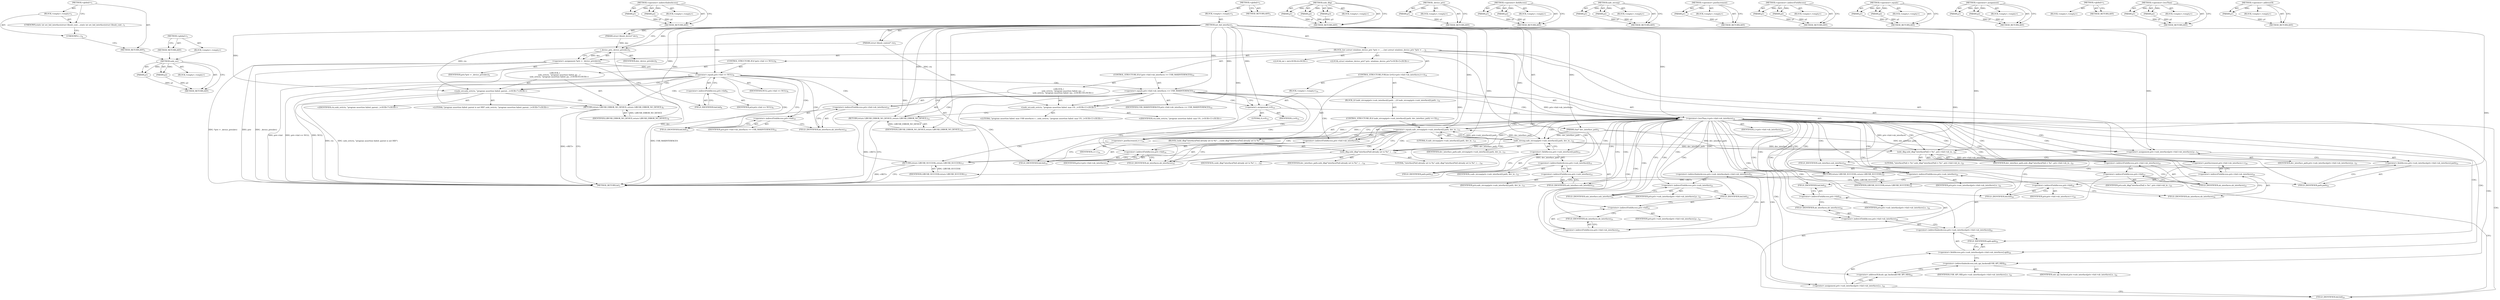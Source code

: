 digraph "&lt;global&gt;" {
vulnerable_176 [label=<(METHOD,usbi_err)>];
vulnerable_177 [label=<(PARAM,p1)>];
vulnerable_178 [label=<(PARAM,p2)>];
vulnerable_179 [label=<(BLOCK,&lt;empty&gt;,&lt;empty&gt;)>];
vulnerable_180 [label=<(METHOD_RETURN,ANY)>];
vulnerable_200 [label=<(METHOD,&lt;operator&gt;.indirectIndexAccess)>];
vulnerable_201 [label=<(PARAM,p1)>];
vulnerable_202 [label=<(PARAM,p2)>];
vulnerable_203 [label=<(BLOCK,&lt;empty&gt;,&lt;empty&gt;)>];
vulnerable_204 [label=<(METHOD_RETURN,ANY)>];
vulnerable_6 [label=<(METHOD,&lt;global&gt;)<SUB>1</SUB>>];
vulnerable_7 [label=<(BLOCK,&lt;empty&gt;,&lt;empty&gt;)<SUB>1</SUB>>];
vulnerable_8 [label=<(METHOD,set_hid_interface)<SUB>1</SUB>>];
vulnerable_9 [label=<(PARAM,struct libusb_context* ctx)<SUB>1</SUB>>];
vulnerable_10 [label=<(PARAM,struct libusb_device* dev)<SUB>1</SUB>>];
vulnerable_11 [label=<(PARAM,char* dev_interface_path)<SUB>2</SUB>>];
vulnerable_12 [label=<(BLOCK,{
	int i;
	struct windows_device_priv *priv = _...,{
	int i;
	struct windows_device_priv *priv = _...)<SUB>3</SUB>>];
vulnerable_13 [label="<(LOCAL,int i: int)<SUB>4</SUB>>"];
vulnerable_14 [label="<(LOCAL,struct windows_device_priv* priv: windows_device_priv*)<SUB>5</SUB>>"];
vulnerable_15 [label=<(&lt;operator&gt;.assignment,*priv = _device_priv(dev))<SUB>5</SUB>>];
vulnerable_16 [label=<(IDENTIFIER,priv,*priv = _device_priv(dev))<SUB>5</SUB>>];
vulnerable_17 [label=<(_device_priv,_device_priv(dev))<SUB>5</SUB>>];
vulnerable_18 [label=<(IDENTIFIER,dev,_device_priv(dev))<SUB>5</SUB>>];
vulnerable_19 [label=<(CONTROL_STRUCTURE,IF,if (priv-&gt;hid == NULL))<SUB>6</SUB>>];
vulnerable_20 [label=<(&lt;operator&gt;.equals,priv-&gt;hid == NULL)<SUB>6</SUB>>];
vulnerable_21 [label=<(&lt;operator&gt;.indirectFieldAccess,priv-&gt;hid)<SUB>6</SUB>>];
vulnerable_22 [label=<(IDENTIFIER,priv,priv-&gt;hid == NULL)<SUB>6</SUB>>];
vulnerable_23 [label=<(FIELD_IDENTIFIER,hid,hid)<SUB>6</SUB>>];
vulnerable_24 [label=<(IDENTIFIER,NULL,priv-&gt;hid == NULL)<SUB>6</SUB>>];
vulnerable_25 [label="<(BLOCK,{
		usbi_err(ctx, &quot;program assertion failed: pa...,{
		usbi_err(ctx, &quot;program assertion failed: pa...)<SUB>6</SUB>>"];
vulnerable_26 [label="<(usbi_err,usbi_err(ctx, &quot;program assertion failed: parent...)<SUB>7</SUB>>"];
vulnerable_27 [label="<(IDENTIFIER,ctx,usbi_err(ctx, &quot;program assertion failed: parent...)<SUB>7</SUB>>"];
vulnerable_28 [label="<(LITERAL,&quot;program assertion failed: parent is not HID&quot;,usbi_err(ctx, &quot;program assertion failed: parent...)<SUB>7</SUB>>"];
vulnerable_29 [label=<(RETURN,return LIBUSB_ERROR_NO_DEVICE;,return LIBUSB_ERROR_NO_DEVICE;)<SUB>8</SUB>>];
vulnerable_30 [label=<(IDENTIFIER,LIBUSB_ERROR_NO_DEVICE,return LIBUSB_ERROR_NO_DEVICE;)<SUB>8</SUB>>];
vulnerable_31 [label=<(CONTROL_STRUCTURE,IF,if (priv-&gt;hid-&gt;nb_interfaces == USB_MAXINTERFACES))<SUB>10</SUB>>];
vulnerable_32 [label=<(&lt;operator&gt;.equals,priv-&gt;hid-&gt;nb_interfaces == USB_MAXINTERFACES)<SUB>10</SUB>>];
vulnerable_33 [label=<(&lt;operator&gt;.indirectFieldAccess,priv-&gt;hid-&gt;nb_interfaces)<SUB>10</SUB>>];
vulnerable_34 [label=<(&lt;operator&gt;.indirectFieldAccess,priv-&gt;hid)<SUB>10</SUB>>];
vulnerable_35 [label=<(IDENTIFIER,priv,priv-&gt;hid-&gt;nb_interfaces == USB_MAXINTERFACES)<SUB>10</SUB>>];
vulnerable_36 [label=<(FIELD_IDENTIFIER,hid,hid)<SUB>10</SUB>>];
vulnerable_37 [label=<(FIELD_IDENTIFIER,nb_interfaces,nb_interfaces)<SUB>10</SUB>>];
vulnerable_38 [label=<(IDENTIFIER,USB_MAXINTERFACES,priv-&gt;hid-&gt;nb_interfaces == USB_MAXINTERFACES)<SUB>10</SUB>>];
vulnerable_39 [label="<(BLOCK,{
		usbi_err(ctx, &quot;program assertion failed: ma...,{
		usbi_err(ctx, &quot;program assertion failed: ma...)<SUB>10</SUB>>"];
vulnerable_40 [label="<(usbi_err,usbi_err(ctx, &quot;program assertion failed: max US...)<SUB>11</SUB>>"];
vulnerable_41 [label="<(IDENTIFIER,ctx,usbi_err(ctx, &quot;program assertion failed: max US...)<SUB>11</SUB>>"];
vulnerable_42 [label="<(LITERAL,&quot;program assertion failed: max USB interfaces r...,usbi_err(ctx, &quot;program assertion failed: max US...)<SUB>11</SUB>>"];
vulnerable_43 [label=<(RETURN,return LIBUSB_ERROR_NO_DEVICE;,return LIBUSB_ERROR_NO_DEVICE;)<SUB>12</SUB>>];
vulnerable_44 [label=<(IDENTIFIER,LIBUSB_ERROR_NO_DEVICE,return LIBUSB_ERROR_NO_DEVICE;)<SUB>12</SUB>>];
vulnerable_45 [label=<(CONTROL_STRUCTURE,FOR,for (i=0;i&lt;priv-&gt;hid-&gt;nb_interfaces;i++))<SUB>14</SUB>>];
vulnerable_46 [label=<(BLOCK,&lt;empty&gt;,&lt;empty&gt;)<SUB>14</SUB>>];
vulnerable_47 [label=<(&lt;operator&gt;.assignment,i=0)<SUB>14</SUB>>];
vulnerable_48 [label=<(IDENTIFIER,i,i=0)<SUB>14</SUB>>];
vulnerable_49 [label=<(LITERAL,0,i=0)<SUB>14</SUB>>];
vulnerable_50 [label=<(&lt;operator&gt;.lessThan,i&lt;priv-&gt;hid-&gt;nb_interfaces)<SUB>14</SUB>>];
vulnerable_51 [label=<(IDENTIFIER,i,i&lt;priv-&gt;hid-&gt;nb_interfaces)<SUB>14</SUB>>];
vulnerable_52 [label=<(&lt;operator&gt;.indirectFieldAccess,priv-&gt;hid-&gt;nb_interfaces)<SUB>14</SUB>>];
vulnerable_53 [label=<(&lt;operator&gt;.indirectFieldAccess,priv-&gt;hid)<SUB>14</SUB>>];
vulnerable_54 [label=<(IDENTIFIER,priv,i&lt;priv-&gt;hid-&gt;nb_interfaces)<SUB>14</SUB>>];
vulnerable_55 [label=<(FIELD_IDENTIFIER,hid,hid)<SUB>14</SUB>>];
vulnerable_56 [label=<(FIELD_IDENTIFIER,nb_interfaces,nb_interfaces)<SUB>14</SUB>>];
vulnerable_57 [label=<(&lt;operator&gt;.postIncrement,i++)<SUB>14</SUB>>];
vulnerable_58 [label=<(IDENTIFIER,i,i++)<SUB>14</SUB>>];
vulnerable_59 [label=<(BLOCK,{
		if (safe_strcmp(priv-&gt;usb_interface[i].path...,{
		if (safe_strcmp(priv-&gt;usb_interface[i].path...)<SUB>14</SUB>>];
vulnerable_60 [label=<(CONTROL_STRUCTURE,IF,if (safe_strcmp(priv-&gt;usb_interface[i].path, dev_interface_path) == 0))<SUB>15</SUB>>];
vulnerable_61 [label=<(&lt;operator&gt;.equals,safe_strcmp(priv-&gt;usb_interface[i].path, dev_in...)<SUB>15</SUB>>];
vulnerable_62 [label=<(safe_strcmp,safe_strcmp(priv-&gt;usb_interface[i].path, dev_in...)<SUB>15</SUB>>];
vulnerable_63 [label=<(&lt;operator&gt;.fieldAccess,priv-&gt;usb_interface[i].path)<SUB>15</SUB>>];
vulnerable_64 [label=<(&lt;operator&gt;.indirectIndexAccess,priv-&gt;usb_interface[i])<SUB>15</SUB>>];
vulnerable_65 [label=<(&lt;operator&gt;.indirectFieldAccess,priv-&gt;usb_interface)<SUB>15</SUB>>];
vulnerable_66 [label=<(IDENTIFIER,priv,safe_strcmp(priv-&gt;usb_interface[i].path, dev_in...)<SUB>15</SUB>>];
vulnerable_67 [label=<(FIELD_IDENTIFIER,usb_interface,usb_interface)<SUB>15</SUB>>];
vulnerable_68 [label=<(IDENTIFIER,i,safe_strcmp(priv-&gt;usb_interface[i].path, dev_in...)<SUB>15</SUB>>];
vulnerable_69 [label=<(FIELD_IDENTIFIER,path,path)<SUB>15</SUB>>];
vulnerable_70 [label=<(IDENTIFIER,dev_interface_path,safe_strcmp(priv-&gt;usb_interface[i].path, dev_in...)<SUB>15</SUB>>];
vulnerable_71 [label=<(LITERAL,0,safe_strcmp(priv-&gt;usb_interface[i].path, dev_in...)<SUB>15</SUB>>];
vulnerable_72 [label=<(BLOCK,{
			usbi_dbg(&quot;interface[%d] already set to %s&quot;...,{
			usbi_dbg(&quot;interface[%d] already set to %s&quot;...)<SUB>15</SUB>>];
vulnerable_73 [label=<(usbi_dbg,usbi_dbg(&quot;interface[%d] already set to %s&quot;, i, ...)<SUB>16</SUB>>];
vulnerable_74 [label=<(LITERAL,&quot;interface[%d] already set to %s&quot;,usbi_dbg(&quot;interface[%d] already set to %s&quot;, i, ...)<SUB>16</SUB>>];
vulnerable_75 [label=<(IDENTIFIER,i,usbi_dbg(&quot;interface[%d] already set to %s&quot;, i, ...)<SUB>16</SUB>>];
vulnerable_76 [label=<(IDENTIFIER,dev_interface_path,usbi_dbg(&quot;interface[%d] already set to %s&quot;, i, ...)<SUB>16</SUB>>];
vulnerable_77 [label=<(RETURN,return LIBUSB_SUCCESS;,return LIBUSB_SUCCESS;)<SUB>17</SUB>>];
vulnerable_78 [label=<(IDENTIFIER,LIBUSB_SUCCESS,return LIBUSB_SUCCESS;)<SUB>17</SUB>>];
vulnerable_79 [label=<(&lt;operator&gt;.assignment,priv-&gt;usb_interface[priv-&gt;hid-&gt;nb_interfaces].p...)<SUB>21</SUB>>];
vulnerable_80 [label=<(&lt;operator&gt;.fieldAccess,priv-&gt;usb_interface[priv-&gt;hid-&gt;nb_interfaces].path)<SUB>21</SUB>>];
vulnerable_81 [label=<(&lt;operator&gt;.indirectIndexAccess,priv-&gt;usb_interface[priv-&gt;hid-&gt;nb_interfaces])<SUB>21</SUB>>];
vulnerable_82 [label=<(&lt;operator&gt;.indirectFieldAccess,priv-&gt;usb_interface)<SUB>21</SUB>>];
vulnerable_83 [label=<(IDENTIFIER,priv,priv-&gt;usb_interface[priv-&gt;hid-&gt;nb_interfaces].p...)<SUB>21</SUB>>];
vulnerable_84 [label=<(FIELD_IDENTIFIER,usb_interface,usb_interface)<SUB>21</SUB>>];
vulnerable_85 [label=<(&lt;operator&gt;.indirectFieldAccess,priv-&gt;hid-&gt;nb_interfaces)<SUB>21</SUB>>];
vulnerable_86 [label=<(&lt;operator&gt;.indirectFieldAccess,priv-&gt;hid)<SUB>21</SUB>>];
vulnerable_87 [label=<(IDENTIFIER,priv,priv-&gt;usb_interface[priv-&gt;hid-&gt;nb_interfaces].p...)<SUB>21</SUB>>];
vulnerable_88 [label=<(FIELD_IDENTIFIER,hid,hid)<SUB>21</SUB>>];
vulnerable_89 [label=<(FIELD_IDENTIFIER,nb_interfaces,nb_interfaces)<SUB>21</SUB>>];
vulnerable_90 [label=<(FIELD_IDENTIFIER,path,path)<SUB>21</SUB>>];
vulnerable_91 [label=<(IDENTIFIER,dev_interface_path,priv-&gt;usb_interface[priv-&gt;hid-&gt;nb_interfaces].p...)<SUB>21</SUB>>];
vulnerable_92 [label=<(&lt;operator&gt;.assignment,priv-&gt;usb_interface[priv-&gt;hid-&gt;nb_interfaces].a...)<SUB>22</SUB>>];
vulnerable_93 [label=<(&lt;operator&gt;.fieldAccess,priv-&gt;usb_interface[priv-&gt;hid-&gt;nb_interfaces].apib)<SUB>22</SUB>>];
vulnerable_94 [label=<(&lt;operator&gt;.indirectIndexAccess,priv-&gt;usb_interface[priv-&gt;hid-&gt;nb_interfaces])<SUB>22</SUB>>];
vulnerable_95 [label=<(&lt;operator&gt;.indirectFieldAccess,priv-&gt;usb_interface)<SUB>22</SUB>>];
vulnerable_96 [label=<(IDENTIFIER,priv,priv-&gt;usb_interface[priv-&gt;hid-&gt;nb_interfaces].a...)<SUB>22</SUB>>];
vulnerable_97 [label=<(FIELD_IDENTIFIER,usb_interface,usb_interface)<SUB>22</SUB>>];
vulnerable_98 [label=<(&lt;operator&gt;.indirectFieldAccess,priv-&gt;hid-&gt;nb_interfaces)<SUB>22</SUB>>];
vulnerable_99 [label=<(&lt;operator&gt;.indirectFieldAccess,priv-&gt;hid)<SUB>22</SUB>>];
vulnerable_100 [label=<(IDENTIFIER,priv,priv-&gt;usb_interface[priv-&gt;hid-&gt;nb_interfaces].a...)<SUB>22</SUB>>];
vulnerable_101 [label=<(FIELD_IDENTIFIER,hid,hid)<SUB>22</SUB>>];
vulnerable_102 [label=<(FIELD_IDENTIFIER,nb_interfaces,nb_interfaces)<SUB>22</SUB>>];
vulnerable_103 [label=<(FIELD_IDENTIFIER,apib,apib)<SUB>22</SUB>>];
vulnerable_104 [label=<(&lt;operator&gt;.addressOf,&amp;usb_api_backend[USB_API_HID])<SUB>22</SUB>>];
vulnerable_105 [label=<(&lt;operator&gt;.indirectIndexAccess,usb_api_backend[USB_API_HID])<SUB>22</SUB>>];
vulnerable_106 [label=<(IDENTIFIER,usb_api_backend,priv-&gt;usb_interface[priv-&gt;hid-&gt;nb_interfaces].a...)<SUB>22</SUB>>];
vulnerable_107 [label=<(IDENTIFIER,USB_API_HID,priv-&gt;usb_interface[priv-&gt;hid-&gt;nb_interfaces].a...)<SUB>22</SUB>>];
vulnerable_108 [label=<(usbi_dbg,usbi_dbg(&quot;interface[%d] = %s&quot;, priv-&gt;hid-&gt;nb_in...)<SUB>23</SUB>>];
vulnerable_109 [label=<(LITERAL,&quot;interface[%d] = %s&quot;,usbi_dbg(&quot;interface[%d] = %s&quot;, priv-&gt;hid-&gt;nb_in...)<SUB>23</SUB>>];
vulnerable_110 [label=<(&lt;operator&gt;.indirectFieldAccess,priv-&gt;hid-&gt;nb_interfaces)<SUB>23</SUB>>];
vulnerable_111 [label=<(&lt;operator&gt;.indirectFieldAccess,priv-&gt;hid)<SUB>23</SUB>>];
vulnerable_112 [label=<(IDENTIFIER,priv,usbi_dbg(&quot;interface[%d] = %s&quot;, priv-&gt;hid-&gt;nb_in...)<SUB>23</SUB>>];
vulnerable_113 [label=<(FIELD_IDENTIFIER,hid,hid)<SUB>23</SUB>>];
vulnerable_114 [label=<(FIELD_IDENTIFIER,nb_interfaces,nb_interfaces)<SUB>23</SUB>>];
vulnerable_115 [label=<(IDENTIFIER,dev_interface_path,usbi_dbg(&quot;interface[%d] = %s&quot;, priv-&gt;hid-&gt;nb_in...)<SUB>23</SUB>>];
vulnerable_116 [label=<(&lt;operator&gt;.postIncrement,priv-&gt;hid-&gt;nb_interfaces++)<SUB>24</SUB>>];
vulnerable_117 [label=<(&lt;operator&gt;.indirectFieldAccess,priv-&gt;hid-&gt;nb_interfaces)<SUB>24</SUB>>];
vulnerable_118 [label=<(&lt;operator&gt;.indirectFieldAccess,priv-&gt;hid)<SUB>24</SUB>>];
vulnerable_119 [label=<(IDENTIFIER,priv,priv-&gt;hid-&gt;nb_interfaces++)<SUB>24</SUB>>];
vulnerable_120 [label=<(FIELD_IDENTIFIER,hid,hid)<SUB>24</SUB>>];
vulnerable_121 [label=<(FIELD_IDENTIFIER,nb_interfaces,nb_interfaces)<SUB>24</SUB>>];
vulnerable_122 [label=<(RETURN,return LIBUSB_SUCCESS;,return LIBUSB_SUCCESS;)<SUB>25</SUB>>];
vulnerable_123 [label=<(IDENTIFIER,LIBUSB_SUCCESS,return LIBUSB_SUCCESS;)<SUB>25</SUB>>];
vulnerable_124 [label=<(METHOD_RETURN,int)<SUB>1</SUB>>];
vulnerable_126 [label=<(METHOD_RETURN,ANY)<SUB>1</SUB>>];
vulnerable_205 [label=<(METHOD,usbi_dbg)>];
vulnerable_206 [label=<(PARAM,p1)>];
vulnerable_207 [label=<(PARAM,p2)>];
vulnerable_208 [label=<(PARAM,p3)>];
vulnerable_209 [label=<(BLOCK,&lt;empty&gt;,&lt;empty&gt;)>];
vulnerable_210 [label=<(METHOD_RETURN,ANY)>];
vulnerable_162 [label=<(METHOD,_device_priv)>];
vulnerable_163 [label=<(PARAM,p1)>];
vulnerable_164 [label=<(BLOCK,&lt;empty&gt;,&lt;empty&gt;)>];
vulnerable_165 [label=<(METHOD_RETURN,ANY)>];
vulnerable_195 [label=<(METHOD,&lt;operator&gt;.fieldAccess)>];
vulnerable_196 [label=<(PARAM,p1)>];
vulnerable_197 [label=<(PARAM,p2)>];
vulnerable_198 [label=<(BLOCK,&lt;empty&gt;,&lt;empty&gt;)>];
vulnerable_199 [label=<(METHOD_RETURN,ANY)>];
vulnerable_190 [label=<(METHOD,safe_strcmp)>];
vulnerable_191 [label=<(PARAM,p1)>];
vulnerable_192 [label=<(PARAM,p2)>];
vulnerable_193 [label=<(BLOCK,&lt;empty&gt;,&lt;empty&gt;)>];
vulnerable_194 [label=<(METHOD_RETURN,ANY)>];
vulnerable_186 [label=<(METHOD,&lt;operator&gt;.postIncrement)>];
vulnerable_187 [label=<(PARAM,p1)>];
vulnerable_188 [label=<(BLOCK,&lt;empty&gt;,&lt;empty&gt;)>];
vulnerable_189 [label=<(METHOD_RETURN,ANY)>];
vulnerable_171 [label=<(METHOD,&lt;operator&gt;.indirectFieldAccess)>];
vulnerable_172 [label=<(PARAM,p1)>];
vulnerable_173 [label=<(PARAM,p2)>];
vulnerable_174 [label=<(BLOCK,&lt;empty&gt;,&lt;empty&gt;)>];
vulnerable_175 [label=<(METHOD_RETURN,ANY)>];
vulnerable_166 [label=<(METHOD,&lt;operator&gt;.equals)>];
vulnerable_167 [label=<(PARAM,p1)>];
vulnerable_168 [label=<(PARAM,p2)>];
vulnerable_169 [label=<(BLOCK,&lt;empty&gt;,&lt;empty&gt;)>];
vulnerable_170 [label=<(METHOD_RETURN,ANY)>];
vulnerable_157 [label=<(METHOD,&lt;operator&gt;.assignment)>];
vulnerable_158 [label=<(PARAM,p1)>];
vulnerable_159 [label=<(PARAM,p2)>];
vulnerable_160 [label=<(BLOCK,&lt;empty&gt;,&lt;empty&gt;)>];
vulnerable_161 [label=<(METHOD_RETURN,ANY)>];
vulnerable_151 [label=<(METHOD,&lt;global&gt;)<SUB>1</SUB>>];
vulnerable_152 [label=<(BLOCK,&lt;empty&gt;,&lt;empty&gt;)>];
vulnerable_153 [label=<(METHOD_RETURN,ANY)>];
vulnerable_181 [label=<(METHOD,&lt;operator&gt;.lessThan)>];
vulnerable_182 [label=<(PARAM,p1)>];
vulnerable_183 [label=<(PARAM,p2)>];
vulnerable_184 [label=<(BLOCK,&lt;empty&gt;,&lt;empty&gt;)>];
vulnerable_185 [label=<(METHOD_RETURN,ANY)>];
vulnerable_211 [label=<(METHOD,&lt;operator&gt;.addressOf)>];
vulnerable_212 [label=<(PARAM,p1)>];
vulnerable_213 [label=<(BLOCK,&lt;empty&gt;,&lt;empty&gt;)>];
vulnerable_214 [label=<(METHOD_RETURN,ANY)>];
fixed_6 [label=<(METHOD,&lt;global&gt;)<SUB>1</SUB>>];
fixed_7 [label=<(BLOCK,&lt;empty&gt;,&lt;empty&gt;)<SUB>1</SUB>>];
fixed_8 [label=<(UNKNOWN,static int set_hid_interface(struct libusb_cont...,static int set_hid_interface(struct libusb_cont...)<SUB>1</SUB>>];
fixed_9 [label=<(UNKNOWN,},})<SUB>4</SUB>>];
fixed_10 [label=<(METHOD_RETURN,ANY)<SUB>1</SUB>>];
fixed_15 [label=<(METHOD,&lt;global&gt;)<SUB>1</SUB>>];
fixed_16 [label=<(BLOCK,&lt;empty&gt;,&lt;empty&gt;)>];
fixed_17 [label=<(METHOD_RETURN,ANY)>];
vulnerable_176 -> vulnerable_177  [key=0, label="AST: "];
vulnerable_176 -> vulnerable_177  [key=1, label="DDG: "];
vulnerable_176 -> vulnerable_179  [key=0, label="AST: "];
vulnerable_176 -> vulnerable_178  [key=0, label="AST: "];
vulnerable_176 -> vulnerable_178  [key=1, label="DDG: "];
vulnerable_176 -> vulnerable_180  [key=0, label="AST: "];
vulnerable_176 -> vulnerable_180  [key=1, label="CFG: "];
vulnerable_177 -> vulnerable_180  [key=0, label="DDG: p1"];
vulnerable_178 -> vulnerable_180  [key=0, label="DDG: p2"];
vulnerable_200 -> vulnerable_201  [key=0, label="AST: "];
vulnerable_200 -> vulnerable_201  [key=1, label="DDG: "];
vulnerable_200 -> vulnerable_203  [key=0, label="AST: "];
vulnerable_200 -> vulnerable_202  [key=0, label="AST: "];
vulnerable_200 -> vulnerable_202  [key=1, label="DDG: "];
vulnerable_200 -> vulnerable_204  [key=0, label="AST: "];
vulnerable_200 -> vulnerable_204  [key=1, label="CFG: "];
vulnerable_201 -> vulnerable_204  [key=0, label="DDG: p1"];
vulnerable_202 -> vulnerable_204  [key=0, label="DDG: p2"];
vulnerable_6 -> vulnerable_7  [key=0, label="AST: "];
vulnerable_6 -> vulnerable_126  [key=0, label="AST: "];
vulnerable_6 -> vulnerable_126  [key=1, label="CFG: "];
vulnerable_7 -> vulnerable_8  [key=0, label="AST: "];
vulnerable_8 -> vulnerable_9  [key=0, label="AST: "];
vulnerable_8 -> vulnerable_9  [key=1, label="DDG: "];
vulnerable_8 -> vulnerable_10  [key=0, label="AST: "];
vulnerable_8 -> vulnerable_10  [key=1, label="DDG: "];
vulnerable_8 -> vulnerable_11  [key=0, label="AST: "];
vulnerable_8 -> vulnerable_11  [key=1, label="DDG: "];
vulnerable_8 -> vulnerable_12  [key=0, label="AST: "];
vulnerable_8 -> vulnerable_124  [key=0, label="AST: "];
vulnerable_8 -> vulnerable_17  [key=0, label="CFG: "];
vulnerable_8 -> vulnerable_17  [key=1, label="DDG: "];
vulnerable_8 -> vulnerable_79  [key=0, label="DDG: "];
vulnerable_8 -> vulnerable_122  [key=0, label="DDG: "];
vulnerable_8 -> vulnerable_108  [key=0, label="DDG: "];
vulnerable_8 -> vulnerable_123  [key=0, label="DDG: "];
vulnerable_8 -> vulnerable_20  [key=0, label="DDG: "];
vulnerable_8 -> vulnerable_29  [key=0, label="DDG: "];
vulnerable_8 -> vulnerable_32  [key=0, label="DDG: "];
vulnerable_8 -> vulnerable_43  [key=0, label="DDG: "];
vulnerable_8 -> vulnerable_47  [key=0, label="DDG: "];
vulnerable_8 -> vulnerable_50  [key=0, label="DDG: "];
vulnerable_8 -> vulnerable_57  [key=0, label="DDG: "];
vulnerable_8 -> vulnerable_26  [key=0, label="DDG: "];
vulnerable_8 -> vulnerable_30  [key=0, label="DDG: "];
vulnerable_8 -> vulnerable_40  [key=0, label="DDG: "];
vulnerable_8 -> vulnerable_44  [key=0, label="DDG: "];
vulnerable_8 -> vulnerable_61  [key=0, label="DDG: "];
vulnerable_8 -> vulnerable_77  [key=0, label="DDG: "];
vulnerable_8 -> vulnerable_62  [key=0, label="DDG: "];
vulnerable_8 -> vulnerable_73  [key=0, label="DDG: "];
vulnerable_8 -> vulnerable_78  [key=0, label="DDG: "];
vulnerable_9 -> vulnerable_26  [key=0, label="DDG: ctx"];
vulnerable_9 -> vulnerable_40  [key=0, label="DDG: ctx"];
vulnerable_10 -> vulnerable_17  [key=0, label="DDG: dev"];
vulnerable_11 -> vulnerable_124  [key=0, label="DDG: dev_interface_path"];
vulnerable_11 -> vulnerable_79  [key=0, label="DDG: dev_interface_path"];
vulnerable_11 -> vulnerable_108  [key=0, label="DDG: dev_interface_path"];
vulnerable_11 -> vulnerable_62  [key=0, label="DDG: dev_interface_path"];
vulnerable_12 -> vulnerable_13  [key=0, label="AST: "];
vulnerable_12 -> vulnerable_14  [key=0, label="AST: "];
vulnerable_12 -> vulnerable_15  [key=0, label="AST: "];
vulnerable_12 -> vulnerable_19  [key=0, label="AST: "];
vulnerable_12 -> vulnerable_31  [key=0, label="AST: "];
vulnerable_12 -> vulnerable_45  [key=0, label="AST: "];
vulnerable_12 -> vulnerable_79  [key=0, label="AST: "];
vulnerable_12 -> vulnerable_92  [key=0, label="AST: "];
vulnerable_12 -> vulnerable_108  [key=0, label="AST: "];
vulnerable_12 -> vulnerable_116  [key=0, label="AST: "];
vulnerable_12 -> vulnerable_122  [key=0, label="AST: "];
vulnerable_15 -> vulnerable_16  [key=0, label="AST: "];
vulnerable_15 -> vulnerable_17  [key=0, label="AST: "];
vulnerable_15 -> vulnerable_23  [key=0, label="CFG: "];
vulnerable_15 -> vulnerable_124  [key=0, label="DDG: priv"];
vulnerable_15 -> vulnerable_124  [key=1, label="DDG: _device_priv(dev)"];
vulnerable_15 -> vulnerable_124  [key=2, label="DDG: *priv = _device_priv(dev)"];
vulnerable_15 -> vulnerable_20  [key=0, label="DDG: priv"];
vulnerable_17 -> vulnerable_18  [key=0, label="AST: "];
vulnerable_17 -> vulnerable_15  [key=0, label="CFG: "];
vulnerable_17 -> vulnerable_15  [key=1, label="DDG: dev"];
vulnerable_17 -> vulnerable_124  [key=0, label="DDG: dev"];
vulnerable_19 -> vulnerable_20  [key=0, label="AST: "];
vulnerable_19 -> vulnerable_25  [key=0, label="AST: "];
vulnerable_20 -> vulnerable_21  [key=0, label="AST: "];
vulnerable_20 -> vulnerable_24  [key=0, label="AST: "];
vulnerable_20 -> vulnerable_26  [key=0, label="CFG: "];
vulnerable_20 -> vulnerable_26  [key=1, label="CDG: "];
vulnerable_20 -> vulnerable_36  [key=0, label="CFG: "];
vulnerable_20 -> vulnerable_36  [key=1, label="CDG: "];
vulnerable_20 -> vulnerable_124  [key=0, label="DDG: priv-&gt;hid"];
vulnerable_20 -> vulnerable_124  [key=1, label="DDG: priv-&gt;hid == NULL"];
vulnerable_20 -> vulnerable_124  [key=2, label="DDG: NULL"];
vulnerable_20 -> vulnerable_34  [key=0, label="CDG: "];
vulnerable_20 -> vulnerable_32  [key=0, label="CDG: "];
vulnerable_20 -> vulnerable_37  [key=0, label="CDG: "];
vulnerable_20 -> vulnerable_29  [key=0, label="CDG: "];
vulnerable_20 -> vulnerable_33  [key=0, label="CDG: "];
vulnerable_21 -> vulnerable_22  [key=0, label="AST: "];
vulnerable_21 -> vulnerable_23  [key=0, label="AST: "];
vulnerable_21 -> vulnerable_20  [key=0, label="CFG: "];
vulnerable_23 -> vulnerable_21  [key=0, label="CFG: "];
vulnerable_25 -> vulnerable_26  [key=0, label="AST: "];
vulnerable_25 -> vulnerable_29  [key=0, label="AST: "];
vulnerable_26 -> vulnerable_27  [key=0, label="AST: "];
vulnerable_26 -> vulnerable_28  [key=0, label="AST: "];
vulnerable_26 -> vulnerable_29  [key=0, label="CFG: "];
vulnerable_26 -> vulnerable_124  [key=0, label="DDG: ctx"];
vulnerable_26 -> vulnerable_124  [key=1, label="DDG: usbi_err(ctx, &quot;program assertion failed: parent is not HID&quot;)"];
vulnerable_29 -> vulnerable_30  [key=0, label="AST: "];
vulnerable_29 -> vulnerable_124  [key=0, label="CFG: "];
vulnerable_29 -> vulnerable_124  [key=1, label="DDG: &lt;RET&gt;"];
vulnerable_30 -> vulnerable_29  [key=0, label="DDG: LIBUSB_ERROR_NO_DEVICE"];
vulnerable_31 -> vulnerable_32  [key=0, label="AST: "];
vulnerable_31 -> vulnerable_39  [key=0, label="AST: "];
vulnerable_32 -> vulnerable_33  [key=0, label="AST: "];
vulnerable_32 -> vulnerable_38  [key=0, label="AST: "];
vulnerable_32 -> vulnerable_40  [key=0, label="CFG: "];
vulnerable_32 -> vulnerable_40  [key=1, label="CDG: "];
vulnerable_32 -> vulnerable_47  [key=0, label="CFG: "];
vulnerable_32 -> vulnerable_47  [key=1, label="CDG: "];
vulnerable_32 -> vulnerable_124  [key=0, label="DDG: USB_MAXINTERFACES"];
vulnerable_32 -> vulnerable_50  [key=0, label="DDG: priv-&gt;hid-&gt;nb_interfaces"];
vulnerable_32 -> vulnerable_50  [key=1, label="CDG: "];
vulnerable_32 -> vulnerable_52  [key=0, label="CDG: "];
vulnerable_32 -> vulnerable_56  [key=0, label="CDG: "];
vulnerable_32 -> vulnerable_43  [key=0, label="CDG: "];
vulnerable_32 -> vulnerable_53  [key=0, label="CDG: "];
vulnerable_32 -> vulnerable_55  [key=0, label="CDG: "];
vulnerable_33 -> vulnerable_34  [key=0, label="AST: "];
vulnerable_33 -> vulnerable_37  [key=0, label="AST: "];
vulnerable_33 -> vulnerable_32  [key=0, label="CFG: "];
vulnerable_34 -> vulnerable_35  [key=0, label="AST: "];
vulnerable_34 -> vulnerable_36  [key=0, label="AST: "];
vulnerable_34 -> vulnerable_37  [key=0, label="CFG: "];
vulnerable_36 -> vulnerable_34  [key=0, label="CFG: "];
vulnerable_37 -> vulnerable_33  [key=0, label="CFG: "];
vulnerable_39 -> vulnerable_40  [key=0, label="AST: "];
vulnerable_39 -> vulnerable_43  [key=0, label="AST: "];
vulnerable_40 -> vulnerable_41  [key=0, label="AST: "];
vulnerable_40 -> vulnerable_42  [key=0, label="AST: "];
vulnerable_40 -> vulnerable_43  [key=0, label="CFG: "];
vulnerable_43 -> vulnerable_44  [key=0, label="AST: "];
vulnerable_43 -> vulnerable_124  [key=0, label="CFG: "];
vulnerable_43 -> vulnerable_124  [key=1, label="DDG: &lt;RET&gt;"];
vulnerable_44 -> vulnerable_43  [key=0, label="DDG: LIBUSB_ERROR_NO_DEVICE"];
vulnerable_45 -> vulnerable_46  [key=0, label="AST: "];
vulnerable_45 -> vulnerable_50  [key=0, label="AST: "];
vulnerable_45 -> vulnerable_57  [key=0, label="AST: "];
vulnerable_45 -> vulnerable_59  [key=0, label="AST: "];
vulnerable_46 -> vulnerable_47  [key=0, label="AST: "];
vulnerable_47 -> vulnerable_48  [key=0, label="AST: "];
vulnerable_47 -> vulnerable_49  [key=0, label="AST: "];
vulnerable_47 -> vulnerable_55  [key=0, label="CFG: "];
vulnerable_47 -> vulnerable_50  [key=0, label="DDG: i"];
vulnerable_50 -> vulnerable_51  [key=0, label="AST: "];
vulnerable_50 -> vulnerable_52  [key=0, label="AST: "];
vulnerable_50 -> vulnerable_67  [key=0, label="CFG: "];
vulnerable_50 -> vulnerable_67  [key=1, label="CDG: "];
vulnerable_50 -> vulnerable_84  [key=0, label="CFG: "];
vulnerable_50 -> vulnerable_84  [key=1, label="CDG: "];
vulnerable_50 -> vulnerable_108  [key=0, label="DDG: priv-&gt;hid-&gt;nb_interfaces"];
vulnerable_50 -> vulnerable_108  [key=1, label="CDG: "];
vulnerable_50 -> vulnerable_57  [key=0, label="DDG: i"];
vulnerable_50 -> vulnerable_73  [key=0, label="DDG: i"];
vulnerable_50 -> vulnerable_94  [key=0, label="CDG: "];
vulnerable_50 -> vulnerable_64  [key=0, label="CDG: "];
vulnerable_50 -> vulnerable_89  [key=0, label="CDG: "];
vulnerable_50 -> vulnerable_98  [key=0, label="CDG: "];
vulnerable_50 -> vulnerable_120  [key=0, label="CDG: "];
vulnerable_50 -> vulnerable_113  [key=0, label="CDG: "];
vulnerable_50 -> vulnerable_116  [key=0, label="CDG: "];
vulnerable_50 -> vulnerable_122  [key=0, label="CDG: "];
vulnerable_50 -> vulnerable_99  [key=0, label="CDG: "];
vulnerable_50 -> vulnerable_81  [key=0, label="CDG: "];
vulnerable_50 -> vulnerable_102  [key=0, label="CDG: "];
vulnerable_50 -> vulnerable_114  [key=0, label="CDG: "];
vulnerable_50 -> vulnerable_85  [key=0, label="CDG: "];
vulnerable_50 -> vulnerable_103  [key=0, label="CDG: "];
vulnerable_50 -> vulnerable_69  [key=0, label="CDG: "];
vulnerable_50 -> vulnerable_104  [key=0, label="CDG: "];
vulnerable_50 -> vulnerable_121  [key=0, label="CDG: "];
vulnerable_50 -> vulnerable_95  [key=0, label="CDG: "];
vulnerable_50 -> vulnerable_92  [key=0, label="CDG: "];
vulnerable_50 -> vulnerable_65  [key=0, label="CDG: "];
vulnerable_50 -> vulnerable_97  [key=0, label="CDG: "];
vulnerable_50 -> vulnerable_82  [key=0, label="CDG: "];
vulnerable_50 -> vulnerable_93  [key=0, label="CDG: "];
vulnerable_50 -> vulnerable_101  [key=0, label="CDG: "];
vulnerable_50 -> vulnerable_90  [key=0, label="CDG: "];
vulnerable_50 -> vulnerable_79  [key=0, label="CDG: "];
vulnerable_50 -> vulnerable_80  [key=0, label="CDG: "];
vulnerable_50 -> vulnerable_61  [key=0, label="CDG: "];
vulnerable_50 -> vulnerable_105  [key=0, label="CDG: "];
vulnerable_50 -> vulnerable_118  [key=0, label="CDG: "];
vulnerable_50 -> vulnerable_88  [key=0, label="CDG: "];
vulnerable_50 -> vulnerable_110  [key=0, label="CDG: "];
vulnerable_50 -> vulnerable_117  [key=0, label="CDG: "];
vulnerable_50 -> vulnerable_63  [key=0, label="CDG: "];
vulnerable_50 -> vulnerable_111  [key=0, label="CDG: "];
vulnerable_50 -> vulnerable_62  [key=0, label="CDG: "];
vulnerable_50 -> vulnerable_86  [key=0, label="CDG: "];
vulnerable_52 -> vulnerable_53  [key=0, label="AST: "];
vulnerable_52 -> vulnerable_56  [key=0, label="AST: "];
vulnerable_52 -> vulnerable_50  [key=0, label="CFG: "];
vulnerable_53 -> vulnerable_54  [key=0, label="AST: "];
vulnerable_53 -> vulnerable_55  [key=0, label="AST: "];
vulnerable_53 -> vulnerable_56  [key=0, label="CFG: "];
vulnerable_55 -> vulnerable_53  [key=0, label="CFG: "];
vulnerable_56 -> vulnerable_52  [key=0, label="CFG: "];
vulnerable_57 -> vulnerable_58  [key=0, label="AST: "];
vulnerable_57 -> vulnerable_55  [key=0, label="CFG: "];
vulnerable_57 -> vulnerable_50  [key=0, label="DDG: i"];
vulnerable_59 -> vulnerable_60  [key=0, label="AST: "];
vulnerable_60 -> vulnerable_61  [key=0, label="AST: "];
vulnerable_60 -> vulnerable_72  [key=0, label="AST: "];
vulnerable_61 -> vulnerable_62  [key=0, label="AST: "];
vulnerable_61 -> vulnerable_71  [key=0, label="AST: "];
vulnerable_61 -> vulnerable_73  [key=0, label="CFG: "];
vulnerable_61 -> vulnerable_73  [key=1, label="CDG: "];
vulnerable_61 -> vulnerable_57  [key=0, label="CFG: "];
vulnerable_61 -> vulnerable_57  [key=1, label="CDG: "];
vulnerable_61 -> vulnerable_77  [key=0, label="CDG: "];
vulnerable_61 -> vulnerable_52  [key=0, label="CDG: "];
vulnerable_61 -> vulnerable_56  [key=0, label="CDG: "];
vulnerable_61 -> vulnerable_50  [key=0, label="CDG: "];
vulnerable_61 -> vulnerable_53  [key=0, label="CDG: "];
vulnerable_61 -> vulnerable_55  [key=0, label="CDG: "];
vulnerable_62 -> vulnerable_63  [key=0, label="AST: "];
vulnerable_62 -> vulnerable_70  [key=0, label="AST: "];
vulnerable_62 -> vulnerable_61  [key=0, label="CFG: "];
vulnerable_62 -> vulnerable_61  [key=1, label="DDG: priv-&gt;usb_interface[i].path"];
vulnerable_62 -> vulnerable_61  [key=2, label="DDG: dev_interface_path"];
vulnerable_62 -> vulnerable_79  [key=0, label="DDG: dev_interface_path"];
vulnerable_62 -> vulnerable_108  [key=0, label="DDG: dev_interface_path"];
vulnerable_62 -> vulnerable_73  [key=0, label="DDG: dev_interface_path"];
vulnerable_63 -> vulnerable_64  [key=0, label="AST: "];
vulnerable_63 -> vulnerable_69  [key=0, label="AST: "];
vulnerable_63 -> vulnerable_62  [key=0, label="CFG: "];
vulnerable_64 -> vulnerable_65  [key=0, label="AST: "];
vulnerable_64 -> vulnerable_68  [key=0, label="AST: "];
vulnerable_64 -> vulnerable_69  [key=0, label="CFG: "];
vulnerable_65 -> vulnerable_66  [key=0, label="AST: "];
vulnerable_65 -> vulnerable_67  [key=0, label="AST: "];
vulnerable_65 -> vulnerable_64  [key=0, label="CFG: "];
vulnerable_67 -> vulnerable_65  [key=0, label="CFG: "];
vulnerable_69 -> vulnerable_63  [key=0, label="CFG: "];
vulnerable_72 -> vulnerable_73  [key=0, label="AST: "];
vulnerable_72 -> vulnerable_77  [key=0, label="AST: "];
vulnerable_73 -> vulnerable_74  [key=0, label="AST: "];
vulnerable_73 -> vulnerable_75  [key=0, label="AST: "];
vulnerable_73 -> vulnerable_76  [key=0, label="AST: "];
vulnerable_73 -> vulnerable_77  [key=0, label="CFG: "];
vulnerable_77 -> vulnerable_78  [key=0, label="AST: "];
vulnerable_77 -> vulnerable_124  [key=0, label="CFG: "];
vulnerable_77 -> vulnerable_124  [key=1, label="DDG: &lt;RET&gt;"];
vulnerable_78 -> vulnerable_77  [key=0, label="DDG: LIBUSB_SUCCESS"];
vulnerable_79 -> vulnerable_80  [key=0, label="AST: "];
vulnerable_79 -> vulnerable_91  [key=0, label="AST: "];
vulnerable_79 -> vulnerable_97  [key=0, label="CFG: "];
vulnerable_80 -> vulnerable_81  [key=0, label="AST: "];
vulnerable_80 -> vulnerable_90  [key=0, label="AST: "];
vulnerable_80 -> vulnerable_79  [key=0, label="CFG: "];
vulnerable_81 -> vulnerable_82  [key=0, label="AST: "];
vulnerable_81 -> vulnerable_85  [key=0, label="AST: "];
vulnerable_81 -> vulnerable_90  [key=0, label="CFG: "];
vulnerable_82 -> vulnerable_83  [key=0, label="AST: "];
vulnerable_82 -> vulnerable_84  [key=0, label="AST: "];
vulnerable_82 -> vulnerable_88  [key=0, label="CFG: "];
vulnerable_84 -> vulnerable_82  [key=0, label="CFG: "];
vulnerable_85 -> vulnerable_86  [key=0, label="AST: "];
vulnerable_85 -> vulnerable_89  [key=0, label="AST: "];
vulnerable_85 -> vulnerable_81  [key=0, label="CFG: "];
vulnerable_86 -> vulnerable_87  [key=0, label="AST: "];
vulnerable_86 -> vulnerable_88  [key=0, label="AST: "];
vulnerable_86 -> vulnerable_89  [key=0, label="CFG: "];
vulnerable_88 -> vulnerable_86  [key=0, label="CFG: "];
vulnerable_89 -> vulnerable_85  [key=0, label="CFG: "];
vulnerable_90 -> vulnerable_80  [key=0, label="CFG: "];
vulnerable_92 -> vulnerable_93  [key=0, label="AST: "];
vulnerable_92 -> vulnerable_104  [key=0, label="AST: "];
vulnerable_92 -> vulnerable_113  [key=0, label="CFG: "];
vulnerable_93 -> vulnerable_94  [key=0, label="AST: "];
vulnerable_93 -> vulnerable_103  [key=0, label="AST: "];
vulnerable_93 -> vulnerable_105  [key=0, label="CFG: "];
vulnerable_94 -> vulnerable_95  [key=0, label="AST: "];
vulnerable_94 -> vulnerable_98  [key=0, label="AST: "];
vulnerable_94 -> vulnerable_103  [key=0, label="CFG: "];
vulnerable_95 -> vulnerable_96  [key=0, label="AST: "];
vulnerable_95 -> vulnerable_97  [key=0, label="AST: "];
vulnerable_95 -> vulnerable_101  [key=0, label="CFG: "];
vulnerable_97 -> vulnerable_95  [key=0, label="CFG: "];
vulnerable_98 -> vulnerable_99  [key=0, label="AST: "];
vulnerable_98 -> vulnerable_102  [key=0, label="AST: "];
vulnerable_98 -> vulnerable_94  [key=0, label="CFG: "];
vulnerable_99 -> vulnerable_100  [key=0, label="AST: "];
vulnerable_99 -> vulnerable_101  [key=0, label="AST: "];
vulnerable_99 -> vulnerable_102  [key=0, label="CFG: "];
vulnerable_101 -> vulnerable_99  [key=0, label="CFG: "];
vulnerable_102 -> vulnerable_98  [key=0, label="CFG: "];
vulnerable_103 -> vulnerable_93  [key=0, label="CFG: "];
vulnerable_104 -> vulnerable_105  [key=0, label="AST: "];
vulnerable_104 -> vulnerable_92  [key=0, label="CFG: "];
vulnerable_105 -> vulnerable_106  [key=0, label="AST: "];
vulnerable_105 -> vulnerable_107  [key=0, label="AST: "];
vulnerable_105 -> vulnerable_104  [key=0, label="CFG: "];
vulnerable_108 -> vulnerable_109  [key=0, label="AST: "];
vulnerable_108 -> vulnerable_110  [key=0, label="AST: "];
vulnerable_108 -> vulnerable_115  [key=0, label="AST: "];
vulnerable_108 -> vulnerable_120  [key=0, label="CFG: "];
vulnerable_108 -> vulnerable_116  [key=0, label="DDG: priv-&gt;hid-&gt;nb_interfaces"];
vulnerable_110 -> vulnerable_111  [key=0, label="AST: "];
vulnerable_110 -> vulnerable_114  [key=0, label="AST: "];
vulnerable_110 -> vulnerable_108  [key=0, label="CFG: "];
vulnerable_111 -> vulnerable_112  [key=0, label="AST: "];
vulnerable_111 -> vulnerable_113  [key=0, label="AST: "];
vulnerable_111 -> vulnerable_114  [key=0, label="CFG: "];
vulnerable_113 -> vulnerable_111  [key=0, label="CFG: "];
vulnerable_114 -> vulnerable_110  [key=0, label="CFG: "];
vulnerable_116 -> vulnerable_117  [key=0, label="AST: "];
vulnerable_116 -> vulnerable_122  [key=0, label="CFG: "];
vulnerable_117 -> vulnerable_118  [key=0, label="AST: "];
vulnerable_117 -> vulnerable_121  [key=0, label="AST: "];
vulnerable_117 -> vulnerable_116  [key=0, label="CFG: "];
vulnerable_118 -> vulnerable_119  [key=0, label="AST: "];
vulnerable_118 -> vulnerable_120  [key=0, label="AST: "];
vulnerable_118 -> vulnerable_121  [key=0, label="CFG: "];
vulnerable_120 -> vulnerable_118  [key=0, label="CFG: "];
vulnerable_121 -> vulnerable_117  [key=0, label="CFG: "];
vulnerable_122 -> vulnerable_123  [key=0, label="AST: "];
vulnerable_122 -> vulnerable_124  [key=0, label="CFG: "];
vulnerable_122 -> vulnerable_124  [key=1, label="DDG: &lt;RET&gt;"];
vulnerable_123 -> vulnerable_122  [key=0, label="DDG: LIBUSB_SUCCESS"];
vulnerable_205 -> vulnerable_206  [key=0, label="AST: "];
vulnerable_205 -> vulnerable_206  [key=1, label="DDG: "];
vulnerable_205 -> vulnerable_209  [key=0, label="AST: "];
vulnerable_205 -> vulnerable_207  [key=0, label="AST: "];
vulnerable_205 -> vulnerable_207  [key=1, label="DDG: "];
vulnerable_205 -> vulnerable_210  [key=0, label="AST: "];
vulnerable_205 -> vulnerable_210  [key=1, label="CFG: "];
vulnerable_205 -> vulnerable_208  [key=0, label="AST: "];
vulnerable_205 -> vulnerable_208  [key=1, label="DDG: "];
vulnerable_206 -> vulnerable_210  [key=0, label="DDG: p1"];
vulnerable_207 -> vulnerable_210  [key=0, label="DDG: p2"];
vulnerable_208 -> vulnerable_210  [key=0, label="DDG: p3"];
vulnerable_162 -> vulnerable_163  [key=0, label="AST: "];
vulnerable_162 -> vulnerable_163  [key=1, label="DDG: "];
vulnerable_162 -> vulnerable_164  [key=0, label="AST: "];
vulnerable_162 -> vulnerable_165  [key=0, label="AST: "];
vulnerable_162 -> vulnerable_165  [key=1, label="CFG: "];
vulnerable_163 -> vulnerable_165  [key=0, label="DDG: p1"];
vulnerable_195 -> vulnerable_196  [key=0, label="AST: "];
vulnerable_195 -> vulnerable_196  [key=1, label="DDG: "];
vulnerable_195 -> vulnerable_198  [key=0, label="AST: "];
vulnerable_195 -> vulnerable_197  [key=0, label="AST: "];
vulnerable_195 -> vulnerable_197  [key=1, label="DDG: "];
vulnerable_195 -> vulnerable_199  [key=0, label="AST: "];
vulnerable_195 -> vulnerable_199  [key=1, label="CFG: "];
vulnerable_196 -> vulnerable_199  [key=0, label="DDG: p1"];
vulnerable_197 -> vulnerable_199  [key=0, label="DDG: p2"];
vulnerable_190 -> vulnerable_191  [key=0, label="AST: "];
vulnerable_190 -> vulnerable_191  [key=1, label="DDG: "];
vulnerable_190 -> vulnerable_193  [key=0, label="AST: "];
vulnerable_190 -> vulnerable_192  [key=0, label="AST: "];
vulnerable_190 -> vulnerable_192  [key=1, label="DDG: "];
vulnerable_190 -> vulnerable_194  [key=0, label="AST: "];
vulnerable_190 -> vulnerable_194  [key=1, label="CFG: "];
vulnerable_191 -> vulnerable_194  [key=0, label="DDG: p1"];
vulnerable_192 -> vulnerable_194  [key=0, label="DDG: p2"];
vulnerable_186 -> vulnerable_187  [key=0, label="AST: "];
vulnerable_186 -> vulnerable_187  [key=1, label="DDG: "];
vulnerable_186 -> vulnerable_188  [key=0, label="AST: "];
vulnerable_186 -> vulnerable_189  [key=0, label="AST: "];
vulnerable_186 -> vulnerable_189  [key=1, label="CFG: "];
vulnerable_187 -> vulnerable_189  [key=0, label="DDG: p1"];
vulnerable_171 -> vulnerable_172  [key=0, label="AST: "];
vulnerable_171 -> vulnerable_172  [key=1, label="DDG: "];
vulnerable_171 -> vulnerable_174  [key=0, label="AST: "];
vulnerable_171 -> vulnerable_173  [key=0, label="AST: "];
vulnerable_171 -> vulnerable_173  [key=1, label="DDG: "];
vulnerable_171 -> vulnerable_175  [key=0, label="AST: "];
vulnerable_171 -> vulnerable_175  [key=1, label="CFG: "];
vulnerable_172 -> vulnerable_175  [key=0, label="DDG: p1"];
vulnerable_173 -> vulnerable_175  [key=0, label="DDG: p2"];
vulnerable_166 -> vulnerable_167  [key=0, label="AST: "];
vulnerable_166 -> vulnerable_167  [key=1, label="DDG: "];
vulnerable_166 -> vulnerable_169  [key=0, label="AST: "];
vulnerable_166 -> vulnerable_168  [key=0, label="AST: "];
vulnerable_166 -> vulnerable_168  [key=1, label="DDG: "];
vulnerable_166 -> vulnerable_170  [key=0, label="AST: "];
vulnerable_166 -> vulnerable_170  [key=1, label="CFG: "];
vulnerable_167 -> vulnerable_170  [key=0, label="DDG: p1"];
vulnerable_168 -> vulnerable_170  [key=0, label="DDG: p2"];
vulnerable_157 -> vulnerable_158  [key=0, label="AST: "];
vulnerable_157 -> vulnerable_158  [key=1, label="DDG: "];
vulnerable_157 -> vulnerable_160  [key=0, label="AST: "];
vulnerable_157 -> vulnerable_159  [key=0, label="AST: "];
vulnerable_157 -> vulnerable_159  [key=1, label="DDG: "];
vulnerable_157 -> vulnerable_161  [key=0, label="AST: "];
vulnerable_157 -> vulnerable_161  [key=1, label="CFG: "];
vulnerable_158 -> vulnerable_161  [key=0, label="DDG: p1"];
vulnerable_159 -> vulnerable_161  [key=0, label="DDG: p2"];
vulnerable_151 -> vulnerable_152  [key=0, label="AST: "];
vulnerable_151 -> vulnerable_153  [key=0, label="AST: "];
vulnerable_151 -> vulnerable_153  [key=1, label="CFG: "];
vulnerable_181 -> vulnerable_182  [key=0, label="AST: "];
vulnerable_181 -> vulnerable_182  [key=1, label="DDG: "];
vulnerable_181 -> vulnerable_184  [key=0, label="AST: "];
vulnerable_181 -> vulnerable_183  [key=0, label="AST: "];
vulnerable_181 -> vulnerable_183  [key=1, label="DDG: "];
vulnerable_181 -> vulnerable_185  [key=0, label="AST: "];
vulnerable_181 -> vulnerable_185  [key=1, label="CFG: "];
vulnerable_182 -> vulnerable_185  [key=0, label="DDG: p1"];
vulnerable_183 -> vulnerable_185  [key=0, label="DDG: p2"];
vulnerable_211 -> vulnerable_212  [key=0, label="AST: "];
vulnerable_211 -> vulnerable_212  [key=1, label="DDG: "];
vulnerable_211 -> vulnerable_213  [key=0, label="AST: "];
vulnerable_211 -> vulnerable_214  [key=0, label="AST: "];
vulnerable_211 -> vulnerable_214  [key=1, label="CFG: "];
vulnerable_212 -> vulnerable_214  [key=0, label="DDG: p1"];
fixed_6 -> fixed_7  [key=0, label="AST: "];
fixed_6 -> fixed_10  [key=0, label="AST: "];
fixed_6 -> fixed_8  [key=0, label="CFG: "];
fixed_7 -> fixed_8  [key=0, label="AST: "];
fixed_7 -> fixed_9  [key=0, label="AST: "];
fixed_8 -> fixed_9  [key=0, label="CFG: "];
fixed_9 -> fixed_10  [key=0, label="CFG: "];
fixed_10 -> vulnerable_176  [key=0];
fixed_15 -> fixed_16  [key=0, label="AST: "];
fixed_15 -> fixed_17  [key=0, label="AST: "];
fixed_15 -> fixed_17  [key=1, label="CFG: "];
fixed_16 -> vulnerable_176  [key=0];
fixed_17 -> vulnerable_176  [key=0];
}
